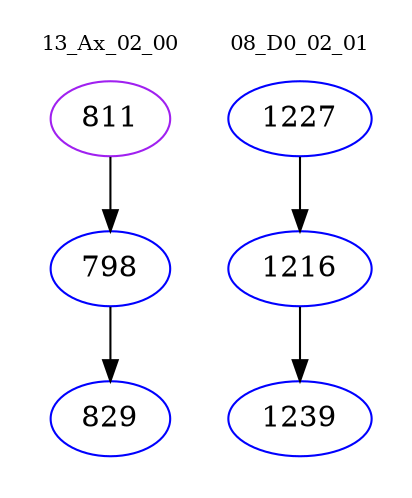 digraph{
subgraph cluster_0 {
color = white
label = "13_Ax_02_00";
fontsize=10;
T0_811 [label="811", color="purple"]
T0_811 -> T0_798 [color="black"]
T0_798 [label="798", color="blue"]
T0_798 -> T0_829 [color="black"]
T0_829 [label="829", color="blue"]
}
subgraph cluster_1 {
color = white
label = "08_D0_02_01";
fontsize=10;
T1_1227 [label="1227", color="blue"]
T1_1227 -> T1_1216 [color="black"]
T1_1216 [label="1216", color="blue"]
T1_1216 -> T1_1239 [color="black"]
T1_1239 [label="1239", color="blue"]
}
}

